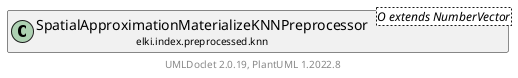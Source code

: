 @startuml
    remove .*\.(Instance|Par|Parameterizer|Factory)$
    set namespaceSeparator none
    hide empty fields
    hide empty methods

    class "<size:14>SpatialApproximationMaterializeKNNPreprocessor.Factory\n<size:10>elki.index.preprocessed.knn" as elki.index.preprocessed.knn.SpatialApproximationMaterializeKNNPreprocessor.Factory [[SpatialApproximationMaterializeKNNPreprocessor.Factory.html]] {
        +Factory(int, Distance<? super NumberVector>)
        +instantiate(Relation<NumberVector>): SpatialApproximationMaterializeKNNPreprocessor<NumberVector>
    }

    abstract class "<size:14>AbstractMaterializeKNNPreprocessor.Factory\n<size:10>elki.index.preprocessed.knn" as elki.index.preprocessed.knn.AbstractMaterializeKNNPreprocessor.Factory<NumberVector> [[AbstractMaterializeKNNPreprocessor.Factory.html]] {
        {abstract} +instantiate(Relation<O>): AbstractMaterializeKNNPreprocessor<O>
    }
    class "<size:14>SpatialApproximationMaterializeKNNPreprocessor\n<size:10>elki.index.preprocessed.knn" as elki.index.preprocessed.knn.SpatialApproximationMaterializeKNNPreprocessor<O extends NumberVector> [[SpatialApproximationMaterializeKNNPreprocessor.html]]
    class "<size:14>SpatialApproximationMaterializeKNNPreprocessor.Factory.Par\n<size:10>elki.index.preprocessed.knn" as elki.index.preprocessed.knn.SpatialApproximationMaterializeKNNPreprocessor.Factory.Par [[SpatialApproximationMaterializeKNNPreprocessor.Factory.Par.html]]

    elki.index.preprocessed.knn.AbstractMaterializeKNNPreprocessor.Factory <|-- elki.index.preprocessed.knn.SpatialApproximationMaterializeKNNPreprocessor.Factory
    elki.index.preprocessed.knn.SpatialApproximationMaterializeKNNPreprocessor +-- elki.index.preprocessed.knn.SpatialApproximationMaterializeKNNPreprocessor.Factory
    elki.index.preprocessed.knn.SpatialApproximationMaterializeKNNPreprocessor.Factory +-- elki.index.preprocessed.knn.SpatialApproximationMaterializeKNNPreprocessor.Factory.Par

    center footer UMLDoclet 2.0.19, PlantUML 1.2022.8
@enduml
